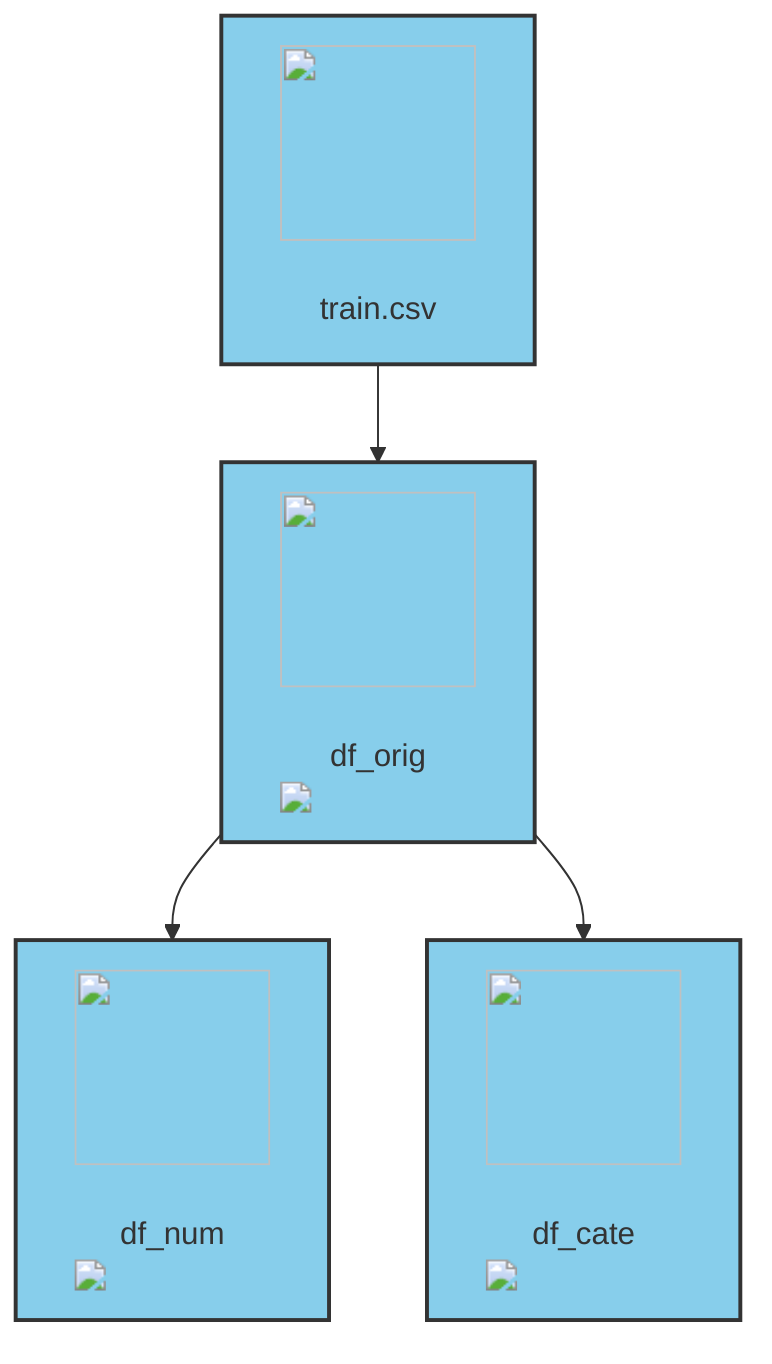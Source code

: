 graph TD
  A["<img src='icons/database.svg' width=100 height=100/> <br/> train.csv"]:::dataNode --> B["<img src='icons/table.svg' width=100 height=100/> <br/> df_orig <img src='dummy_plots/scatter_plot_template.svg'/> "]:::dataNode
  B --> C["<img src='icons/column_split.svg' width=100 height=100/> <br/> df_num <img src='dummy_plots/hist_template.svg'/> "]:::dataNode
  B --> D["<img src='icons/column_split.svg' width=100 height=100/> <br/> df_cate <img src='dummy_plots/boxplot_template.svg'/> "]:::dataNode

classDef dataNode fill:#87CEEB,stroke:#333,stroke-width:2px;